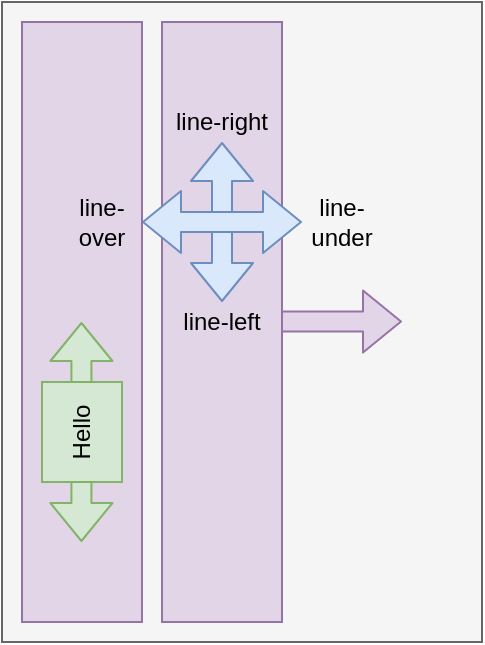 <mxfile version="13.1.5" type="device"><diagram id="LgjTPwxMQ01JuIyx9_Hg" name="Page-1"><mxGraphModel dx="605" dy="374" grid="1" gridSize="10" guides="1" tooltips="1" connect="1" arrows="1" fold="1" page="1" pageScale="1" pageWidth="850" pageHeight="1100" math="0" shadow="0"><root><mxCell id="0"/><mxCell id="1" parent="0"/><mxCell id="t0PvGvEKLj19Cgtn3Sia-1" value="" style="rounded=0;whiteSpace=wrap;html=1;fillColor=#f5f5f5;strokeColor=#666666;fontColor=#333333;" parent="1" vertex="1"><mxGeometry x="160" y="80" width="240" height="320" as="geometry"/></mxCell><mxCell id="t0PvGvEKLj19Cgtn3Sia-6" value="" style="shape=flexArrow;endArrow=classic;html=1;fillColor=#e1d5e7;strokeColor=#9673a6;" parent="1" edge="1"><mxGeometry width="50" height="50" relative="1" as="geometry"><mxPoint x="290" y="239.8" as="sourcePoint"/><mxPoint x="360" y="239.8" as="targetPoint"/></mxGeometry></mxCell><mxCell id="t0PvGvEKLj19Cgtn3Sia-2" value="" style="rounded=0;whiteSpace=wrap;html=1;fillColor=#e1d5e7;strokeColor=#9673a6;" parent="1" vertex="1"><mxGeometry x="170" y="90" width="60" height="300" as="geometry"/></mxCell><mxCell id="t0PvGvEKLj19Cgtn3Sia-7" value="" style="rounded=0;whiteSpace=wrap;html=1;fillColor=#e1d5e7;strokeColor=#9673a6;" parent="1" vertex="1"><mxGeometry x="240" y="90" width="60" height="300" as="geometry"/></mxCell><mxCell id="92vZLmjIPWa5lhVzrwvh-1" value="line-right" style="text;html=1;strokeColor=none;fillColor=none;align=center;verticalAlign=middle;whiteSpace=wrap;rounded=0;" vertex="1" parent="1"><mxGeometry x="240" y="130" width="60" height="20" as="geometry"/></mxCell><mxCell id="92vZLmjIPWa5lhVzrwvh-2" value="" style="shape=flexArrow;endArrow=classic;startArrow=classic;html=1;fillColor=#dae8fc;strokeColor=#6c8ebf;" edge="1" parent="1"><mxGeometry width="50" height="50" relative="1" as="geometry"><mxPoint x="270" y="230" as="sourcePoint"/><mxPoint x="270.0" y="150" as="targetPoint"/></mxGeometry></mxCell><mxCell id="92vZLmjIPWa5lhVzrwvh-3" value="line-over" style="text;html=1;strokeColor=none;fillColor=none;align=center;verticalAlign=middle;whiteSpace=wrap;rounded=0;" vertex="1" parent="1"><mxGeometry x="190" y="180" width="40" height="20" as="geometry"/></mxCell><mxCell id="92vZLmjIPWa5lhVzrwvh-4" value="line-under" style="text;html=1;strokeColor=none;fillColor=none;align=center;verticalAlign=middle;whiteSpace=wrap;rounded=0;" vertex="1" parent="1"><mxGeometry x="310" y="180" width="40" height="20" as="geometry"/></mxCell><mxCell id="92vZLmjIPWa5lhVzrwvh-5" value="" style="shape=flexArrow;endArrow=classic;startArrow=classic;html=1;fillColor=#dae8fc;strokeColor=#6c8ebf;" edge="1" parent="1"><mxGeometry width="50" height="50" relative="1" as="geometry"><mxPoint x="230.0" y="190.0" as="sourcePoint"/><mxPoint x="310" y="190" as="targetPoint"/></mxGeometry></mxCell><mxCell id="92vZLmjIPWa5lhVzrwvh-6" value="line-left" style="text;html=1;strokeColor=none;fillColor=none;align=center;verticalAlign=middle;whiteSpace=wrap;rounded=0;" vertex="1" parent="1"><mxGeometry x="240" y="230" width="60" height="20" as="geometry"/></mxCell><mxCell id="92vZLmjIPWa5lhVzrwvh-9" value="" style="shape=flexArrow;endArrow=classic;startArrow=classic;html=1;fillColor=#d5e8d4;strokeColor=#82b366;" edge="1" parent="1"><mxGeometry width="50" height="50" relative="1" as="geometry"><mxPoint x="199.71" y="350" as="sourcePoint"/><mxPoint x="199.71" y="240" as="targetPoint"/></mxGeometry></mxCell><mxCell id="92vZLmjIPWa5lhVzrwvh-8" value="" style="rounded=0;whiteSpace=wrap;html=1;fillColor=#d5e8d4;strokeColor=#82b366;" vertex="1" parent="1"><mxGeometry x="180" y="270" width="40" height="50" as="geometry"/></mxCell><mxCell id="92vZLmjIPWa5lhVzrwvh-11" value="Hello" style="text;html=1;strokeColor=none;fillColor=none;align=center;verticalAlign=middle;whiteSpace=wrap;rounded=0;rotation=-90;" vertex="1" parent="1"><mxGeometry x="180" y="285" width="40" height="20" as="geometry"/></mxCell></root></mxGraphModel></diagram></mxfile>